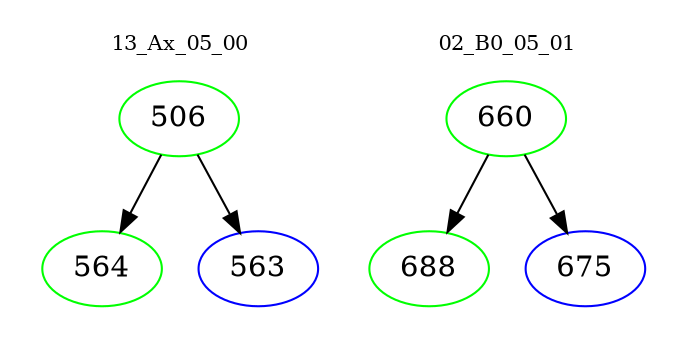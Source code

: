 digraph{
subgraph cluster_0 {
color = white
label = "13_Ax_05_00";
fontsize=10;
T0_506 [label="506", color="green"]
T0_506 -> T0_564 [color="black"]
T0_564 [label="564", color="green"]
T0_506 -> T0_563 [color="black"]
T0_563 [label="563", color="blue"]
}
subgraph cluster_1 {
color = white
label = "02_B0_05_01";
fontsize=10;
T1_660 [label="660", color="green"]
T1_660 -> T1_688 [color="black"]
T1_688 [label="688", color="green"]
T1_660 -> T1_675 [color="black"]
T1_675 [label="675", color="blue"]
}
}
